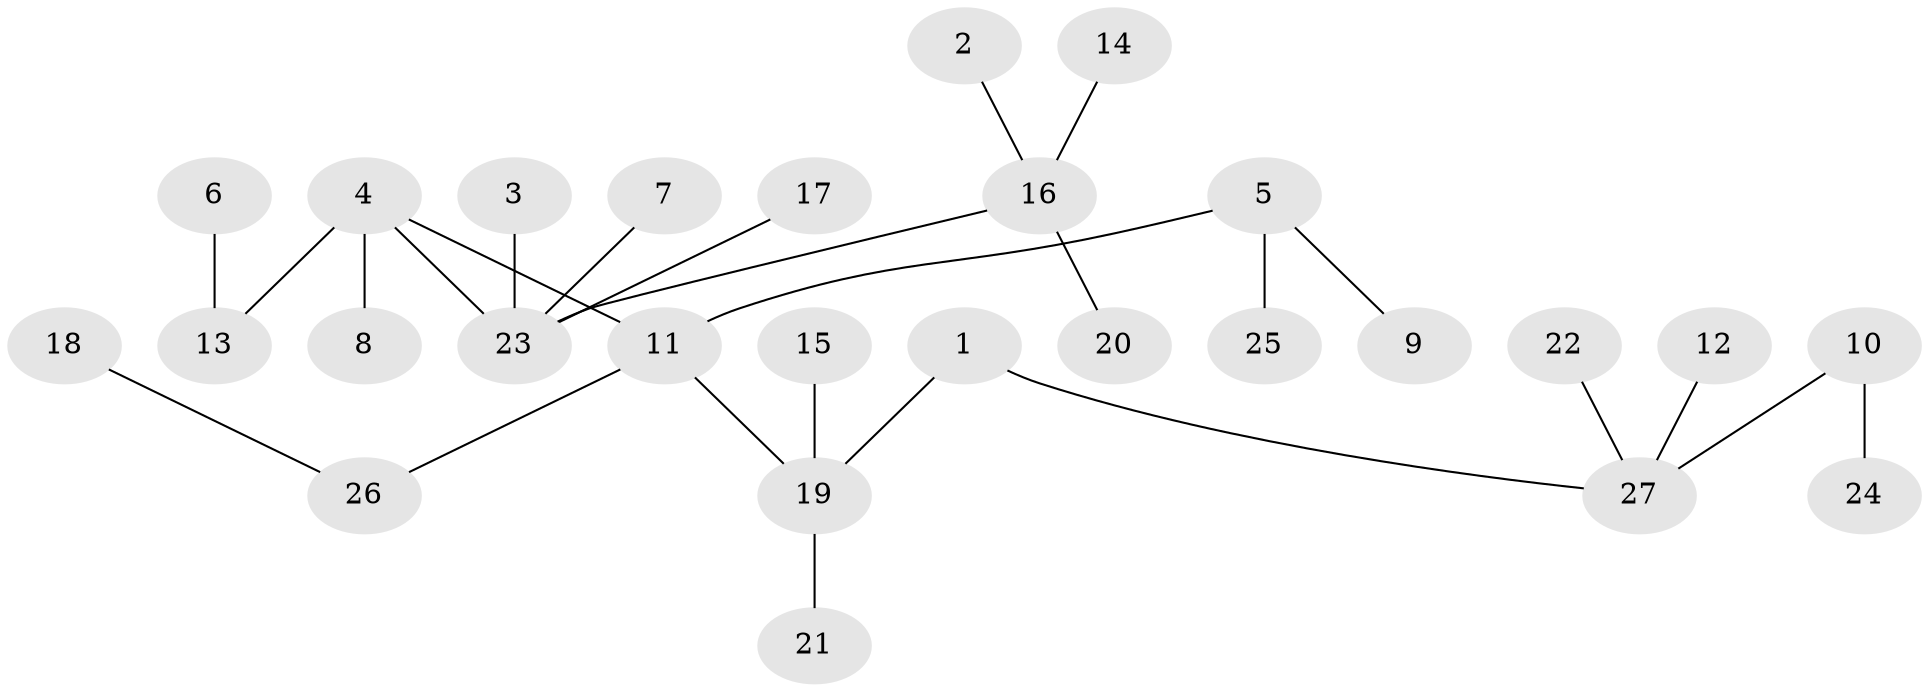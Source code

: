 // original degree distribution, {6: 0.022727272727272728, 7: 0.011363636363636364, 3: 0.11363636363636363, 4: 0.056818181818181816, 2: 0.2727272727272727, 8: 0.011363636363636364, 1: 0.5, 5: 0.011363636363636364}
// Generated by graph-tools (version 1.1) at 2025/37/03/04/25 23:37:26]
// undirected, 27 vertices, 26 edges
graph export_dot {
  node [color=gray90,style=filled];
  1;
  2;
  3;
  4;
  5;
  6;
  7;
  8;
  9;
  10;
  11;
  12;
  13;
  14;
  15;
  16;
  17;
  18;
  19;
  20;
  21;
  22;
  23;
  24;
  25;
  26;
  27;
  1 -- 19 [weight=1.0];
  1 -- 27 [weight=1.0];
  2 -- 16 [weight=1.0];
  3 -- 23 [weight=1.0];
  4 -- 8 [weight=1.0];
  4 -- 11 [weight=1.0];
  4 -- 13 [weight=1.0];
  4 -- 23 [weight=1.0];
  5 -- 9 [weight=1.0];
  5 -- 11 [weight=1.0];
  5 -- 25 [weight=1.0];
  6 -- 13 [weight=1.0];
  7 -- 23 [weight=1.0];
  10 -- 24 [weight=1.0];
  10 -- 27 [weight=1.0];
  11 -- 19 [weight=1.0];
  11 -- 26 [weight=1.0];
  12 -- 27 [weight=1.0];
  14 -- 16 [weight=1.0];
  15 -- 19 [weight=1.0];
  16 -- 20 [weight=1.0];
  16 -- 23 [weight=1.0];
  17 -- 23 [weight=1.0];
  18 -- 26 [weight=1.0];
  19 -- 21 [weight=1.0];
  22 -- 27 [weight=1.0];
}
